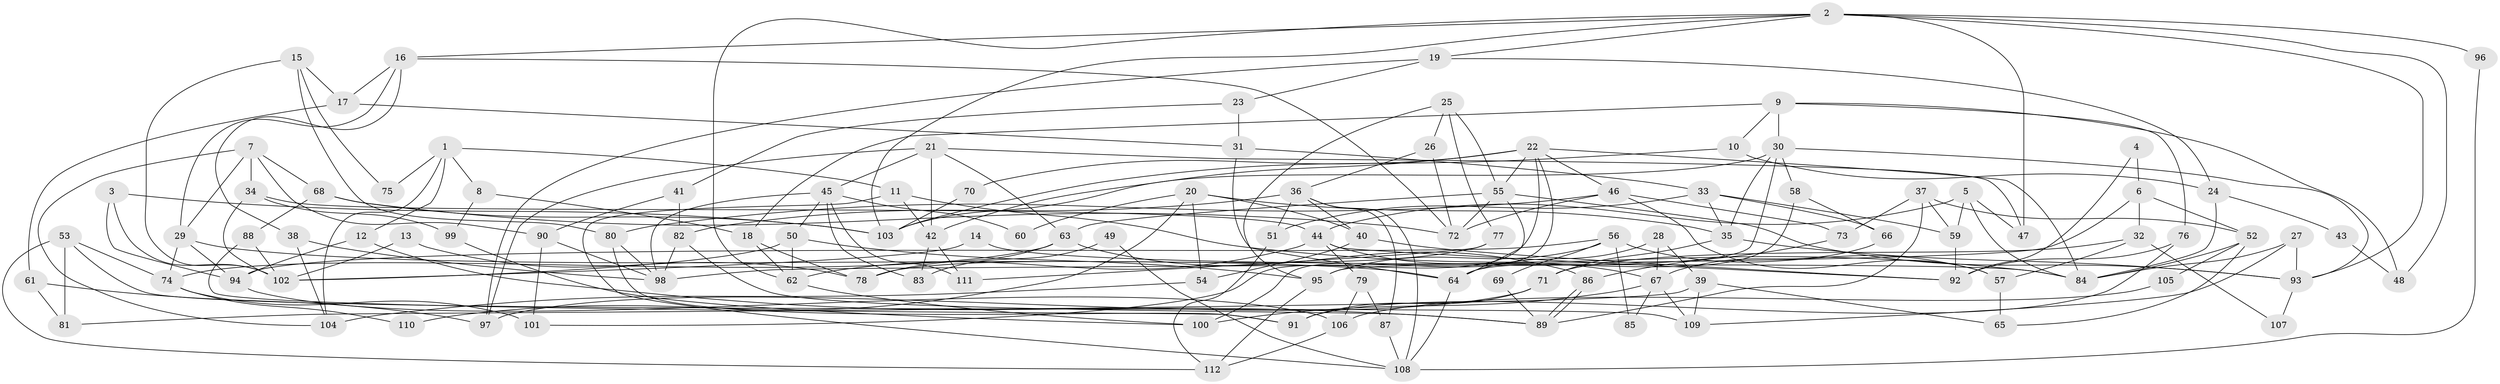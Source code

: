 // Generated by graph-tools (version 1.1) at 2025/26/03/09/25 03:26:22]
// undirected, 112 vertices, 224 edges
graph export_dot {
graph [start="1"]
  node [color=gray90,style=filled];
  1;
  2;
  3;
  4;
  5;
  6;
  7;
  8;
  9;
  10;
  11;
  12;
  13;
  14;
  15;
  16;
  17;
  18;
  19;
  20;
  21;
  22;
  23;
  24;
  25;
  26;
  27;
  28;
  29;
  30;
  31;
  32;
  33;
  34;
  35;
  36;
  37;
  38;
  39;
  40;
  41;
  42;
  43;
  44;
  45;
  46;
  47;
  48;
  49;
  50;
  51;
  52;
  53;
  54;
  55;
  56;
  57;
  58;
  59;
  60;
  61;
  62;
  63;
  64;
  65;
  66;
  67;
  68;
  69;
  70;
  71;
  72;
  73;
  74;
  75;
  76;
  77;
  78;
  79;
  80;
  81;
  82;
  83;
  84;
  85;
  86;
  87;
  88;
  89;
  90;
  91;
  92;
  93;
  94;
  95;
  96;
  97;
  98;
  99;
  100;
  101;
  102;
  103;
  104;
  105;
  106;
  107;
  108;
  109;
  110;
  111;
  112;
  1 -- 11;
  1 -- 12;
  1 -- 8;
  1 -- 75;
  1 -- 104;
  2 -- 93;
  2 -- 103;
  2 -- 16;
  2 -- 19;
  2 -- 47;
  2 -- 48;
  2 -- 62;
  2 -- 96;
  3 -- 103;
  3 -- 102;
  3 -- 94;
  4 -- 6;
  4 -- 92;
  5 -- 47;
  5 -- 84;
  5 -- 44;
  5 -- 59;
  6 -- 32;
  6 -- 52;
  6 -- 98;
  7 -- 104;
  7 -- 90;
  7 -- 29;
  7 -- 34;
  7 -- 68;
  8 -- 99;
  8 -- 18;
  9 -- 30;
  9 -- 18;
  9 -- 10;
  9 -- 48;
  9 -- 76;
  10 -- 103;
  10 -- 24;
  11 -- 42;
  11 -- 108;
  11 -- 84;
  12 -- 94;
  12 -- 89;
  13 -- 102;
  13 -- 78;
  14 -- 102;
  14 -- 84;
  15 -- 102;
  15 -- 17;
  15 -- 75;
  15 -- 80;
  16 -- 72;
  16 -- 17;
  16 -- 29;
  16 -- 38;
  17 -- 31;
  17 -- 61;
  18 -- 62;
  18 -- 78;
  19 -- 97;
  19 -- 23;
  19 -- 24;
  20 -- 40;
  20 -- 35;
  20 -- 54;
  20 -- 60;
  20 -- 110;
  21 -- 45;
  21 -- 63;
  21 -- 42;
  21 -- 47;
  21 -- 97;
  22 -- 84;
  22 -- 46;
  22 -- 42;
  22 -- 55;
  22 -- 70;
  22 -- 100;
  22 -- 101;
  23 -- 41;
  23 -- 31;
  24 -- 43;
  24 -- 84;
  25 -- 95;
  25 -- 77;
  25 -- 26;
  25 -- 55;
  26 -- 36;
  26 -- 72;
  27 -- 84;
  27 -- 109;
  27 -- 93;
  28 -- 64;
  28 -- 39;
  28 -- 67;
  29 -- 64;
  29 -- 74;
  29 -- 94;
  30 -- 93;
  30 -- 58;
  30 -- 35;
  30 -- 95;
  30 -- 103;
  31 -- 64;
  31 -- 33;
  32 -- 71;
  32 -- 57;
  32 -- 107;
  33 -- 35;
  33 -- 51;
  33 -- 59;
  33 -- 66;
  34 -- 44;
  34 -- 99;
  34 -- 102;
  35 -- 93;
  35 -- 71;
  36 -- 87;
  36 -- 40;
  36 -- 51;
  36 -- 82;
  36 -- 108;
  37 -- 59;
  37 -- 52;
  37 -- 73;
  37 -- 89;
  38 -- 98;
  38 -- 104;
  39 -- 81;
  39 -- 109;
  39 -- 65;
  40 -- 54;
  40 -- 92;
  41 -- 90;
  41 -- 82;
  42 -- 83;
  42 -- 111;
  43 -- 48;
  44 -- 67;
  44 -- 62;
  44 -- 79;
  44 -- 92;
  45 -- 98;
  45 -- 50;
  45 -- 60;
  45 -- 83;
  45 -- 111;
  46 -- 72;
  46 -- 80;
  46 -- 57;
  46 -- 73;
  49 -- 83;
  49 -- 108;
  50 -- 102;
  50 -- 62;
  50 -- 95;
  51 -- 112;
  52 -- 84;
  52 -- 65;
  52 -- 105;
  53 -- 74;
  53 -- 112;
  53 -- 81;
  53 -- 109;
  54 -- 104;
  55 -- 63;
  55 -- 64;
  55 -- 72;
  55 -- 93;
  56 -- 94;
  56 -- 95;
  56 -- 57;
  56 -- 69;
  56 -- 85;
  57 -- 65;
  58 -- 64;
  58 -- 66;
  59 -- 92;
  61 -- 97;
  61 -- 81;
  62 -- 100;
  63 -- 86;
  63 -- 74;
  63 -- 78;
  64 -- 108;
  66 -- 67;
  67 -- 100;
  67 -- 85;
  67 -- 109;
  68 -- 72;
  68 -- 88;
  68 -- 103;
  69 -- 89;
  70 -- 103;
  71 -- 91;
  71 -- 97;
  73 -- 86;
  74 -- 101;
  74 -- 110;
  76 -- 92;
  76 -- 91;
  77 -- 111;
  77 -- 78;
  79 -- 106;
  79 -- 87;
  80 -- 98;
  80 -- 91;
  82 -- 89;
  82 -- 98;
  86 -- 89;
  86 -- 89;
  87 -- 108;
  88 -- 91;
  88 -- 102;
  90 -- 98;
  90 -- 101;
  93 -- 107;
  94 -- 106;
  95 -- 112;
  96 -- 108;
  99 -- 100;
  105 -- 106;
  106 -- 112;
}
